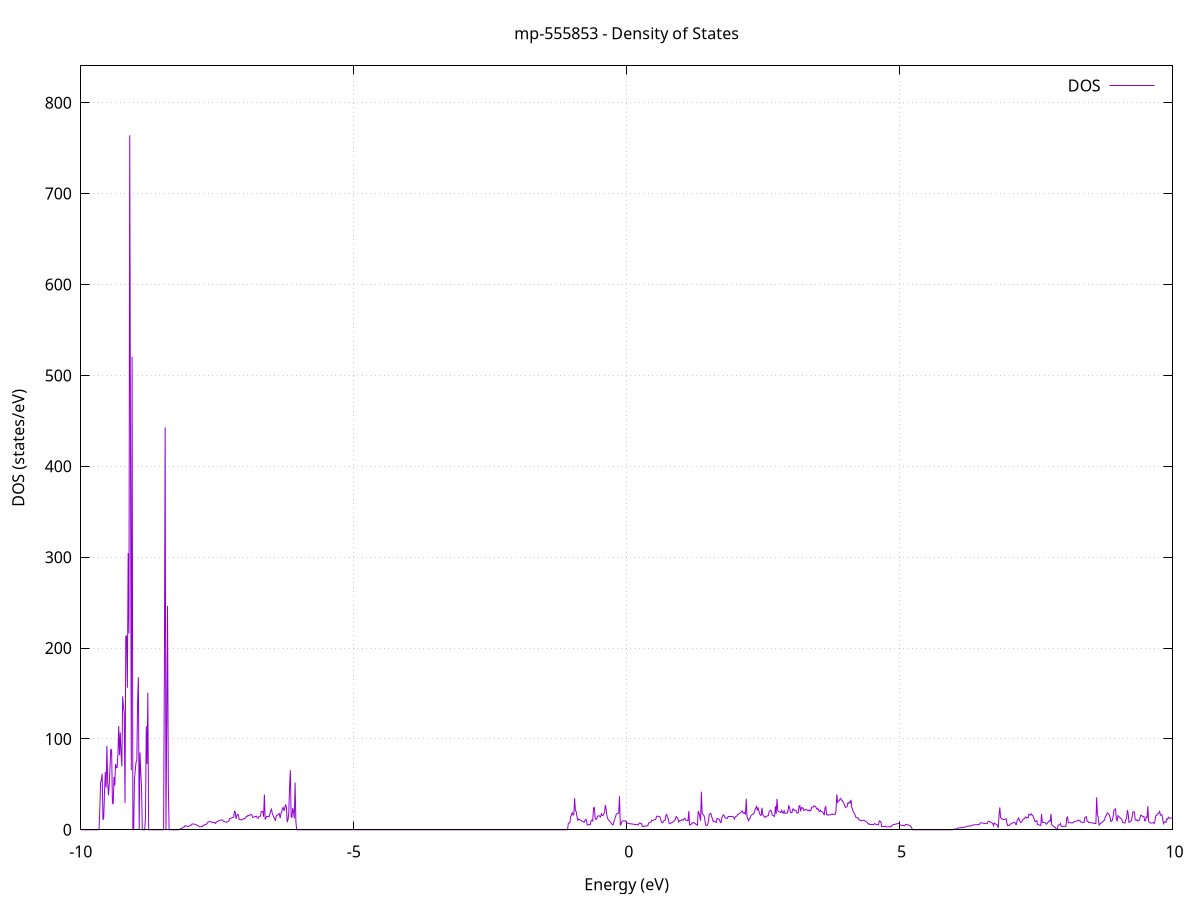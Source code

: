 set title 'mp-555853 - Density of States'
set xlabel 'Energy (eV)'
set ylabel 'DOS (states/eV)'
set grid
set xrange [-10:10]
set yrange [0:840.556]
set xzeroaxis lt -1
set terminal png size 800,600
set output 'mp-555853_dos_gnuplot.png'
plot '-' using 1:2 with lines title 'DOS'
-10.978700 0.000000
-10.964300 0.000000
-10.949800 0.000000
-10.935400 0.000000
-10.921000 0.000000
-10.906600 0.000000
-10.892100 0.000000
-10.877700 0.000000
-10.863300 0.000000
-10.848900 0.000000
-10.834400 0.000000
-10.820000 0.000000
-10.805600 0.000000
-10.791200 0.000000
-10.776700 0.000000
-10.762300 0.000000
-10.747900 0.000000
-10.733500 0.000000
-10.719000 0.000000
-10.704600 0.000000
-10.690200 0.000000
-10.675800 0.000000
-10.661300 0.000000
-10.646900 0.000000
-10.632500 0.000000
-10.618100 0.000000
-10.603600 0.000000
-10.589200 0.000000
-10.574800 0.000000
-10.560300 0.000000
-10.545900 0.000000
-10.531500 0.000000
-10.517100 0.000000
-10.502600 0.000000
-10.488200 0.000000
-10.473800 0.000000
-10.459400 0.000000
-10.444900 0.000000
-10.430500 0.000000
-10.416100 0.000000
-10.401700 0.000000
-10.387200 0.000000
-10.372800 0.000000
-10.358400 0.000000
-10.344000 0.000000
-10.329500 0.000000
-10.315100 0.000000
-10.300700 0.000000
-10.286300 0.000000
-10.271800 0.000000
-10.257400 0.000000
-10.243000 0.000000
-10.228600 0.000000
-10.214100 0.000000
-10.199700 0.000000
-10.185300 0.000000
-10.170900 0.000000
-10.156400 0.000000
-10.142000 0.000000
-10.127600 0.000000
-10.113200 0.000000
-10.098700 0.000000
-10.084300 0.000000
-10.069900 0.000000
-10.055500 0.000000
-10.041000 0.000000
-10.026600 0.000000
-10.012200 0.000000
-9.997800 0.000000
-9.983300 0.000000
-9.968900 0.000000
-9.954500 0.000000
-9.940100 0.000000
-9.925600 0.000000
-9.911200 0.000000
-9.896800 0.000000
-9.882400 0.000000
-9.867900 0.000000
-9.853500 0.000000
-9.839100 0.000000
-9.824700 0.000000
-9.810200 0.000000
-9.795800 0.000000
-9.781400 0.000000
-9.767000 0.000000
-9.752500 0.000000
-9.738100 0.000000
-9.723700 0.000000
-9.709300 0.000000
-9.694800 0.000000
-9.680400 0.000000
-9.666000 0.679900
-9.651600 22.680100
-9.637100 52.233100
-9.622700 54.796100
-9.608300 61.668100
-9.593900 10.871300
-9.579400 13.611500
-9.565000 42.511100
-9.550600 63.419000
-9.536200 46.521800
-9.521700 92.468800
-9.507300 52.627400
-9.492900 37.991100
-9.478500 49.860500
-9.464000 70.661500
-9.449600 88.995800
-9.435200 87.263500
-9.420800 29.886200
-9.406300 28.183000
-9.391900 58.078800
-9.377500 48.646800
-9.363100 72.359500
-9.348600 68.245800
-9.334200 68.579000
-9.319800 83.340000
-9.305400 114.160800
-9.290900 82.231500
-9.276500 107.097000
-9.262100 83.124000
-9.247700 69.752700
-9.233200 146.846200
-9.218800 135.764100
-9.204400 129.026800
-9.190000 29.538800
-9.175500 212.880100
-9.161100 213.222800
-9.146700 156.260000
-9.132300 304.381200
-9.117800 215.988700
-9.103400 764.142100
-9.089000 412.993600
-9.074600 65.575000
-9.060100 520.662000
-9.045700 0.000000
-9.031300 0.000000
-9.016800 55.189400
-9.002400 65.386700
-8.988000 74.224900
-8.973600 76.379900
-8.959100 141.255200
-8.944700 167.953900
-8.930300 0.000000
-8.915900 85.019900
-8.901400 63.960700
-8.887000 45.478300
-8.872600 0.000000
-8.858200 0.000000
-8.843700 0.000000
-8.829300 0.000000
-8.814900 13.575600
-8.800500 114.059200
-8.786000 72.400800
-8.771600 151.005100
-8.757200 0.000000
-8.742800 0.000000
-8.728300 0.000000
-8.713900 0.000000
-8.699500 0.000000
-8.685100 0.000000
-8.670600 0.000000
-8.656200 0.000000
-8.641800 0.000000
-8.627400 0.000000
-8.612900 0.000000
-8.598500 0.000000
-8.584100 0.000000
-8.569700 0.000000
-8.555200 0.000000
-8.540800 0.000000
-8.526400 0.000000
-8.512000 0.000000
-8.497500 0.000000
-8.483100 0.000000
-8.468700 172.619400
-8.454300 442.761200
-8.439800 0.000000
-8.425400 118.197400
-8.411000 246.298500
-8.396600 50.658700
-8.382100 0.000000
-8.367700 0.000000
-8.353300 0.000000
-8.338900 0.000000
-8.324400 0.000000
-8.310000 0.000000
-8.295600 0.000000
-8.281200 0.000000
-8.266700 0.000000
-8.252300 0.000000
-8.237900 0.000000
-8.223500 0.000000
-8.209000 0.006300
-8.194600 0.429000
-8.180200 0.851700
-8.165800 1.274400
-8.151300 1.697000
-8.136900 2.119700
-8.122500 2.542400
-8.108100 2.965100
-8.093600 4.427500
-8.079200 4.374300
-8.064800 4.111300
-8.050400 3.848300
-8.035900 3.625500
-8.021500 3.996800
-8.007100 4.368100
-7.992700 4.739400
-7.978200 5.110700
-7.963800 6.327600
-7.949400 6.307300
-7.935000 6.287100
-7.920500 6.266900
-7.906100 5.940100
-7.891700 5.583400
-7.877300 5.226800
-7.862800 4.870100
-7.848400 4.513500
-7.834000 3.362000
-7.819600 3.362300
-7.805100 3.362700
-7.790700 3.363100
-7.776300 3.363500
-7.761900 4.679600
-7.747400 5.044200
-7.733000 5.408900
-7.718600 5.773300
-7.704200 6.090300
-7.689700 6.407300
-7.675300 8.131600
-7.660900 8.629800
-7.646500 8.833300
-7.632000 8.989300
-7.617600 9.047800
-7.603200 8.266000
-7.588800 8.185500
-7.574300 8.071900
-7.559900 7.958200
-7.545500 7.844600
-7.531100 6.906800
-7.516600 8.584100
-7.502200 8.933900
-7.487800 9.414300
-7.473300 9.894800
-7.458900 10.256300
-7.444500 10.565900
-7.430100 10.815500
-7.415600 10.668900
-7.401200 10.522300
-7.386800 9.400900
-7.372400 9.108400
-7.357900 8.815900
-7.343500 8.523400
-7.329100 8.230900
-7.314700 8.485300
-7.300200 9.186100
-7.285800 9.888700
-7.271400 12.222100
-7.257000 12.497100
-7.242500 12.880500
-7.228100 13.177700
-7.213700 13.474900
-7.199300 13.869800
-7.184800 20.292100
-7.170400 19.576400
-7.156000 12.066100
-7.141600 15.401200
-7.127100 16.839000
-7.112700 16.407200
-7.098300 11.378100
-7.083900 11.231100
-7.069400 11.012200
-7.055000 10.860900
-7.040600 11.122900
-7.026200 11.763200
-7.011700 12.403500
-6.997300 12.277000
-6.982900 13.089800
-6.968500 14.621800
-6.954000 14.528800
-6.939600 15.823200
-6.925200 15.444400
-6.910800 15.706500
-6.896300 16.721000
-6.881900 16.478900
-6.867500 16.533700
-6.853100 13.694900
-6.838600 13.906900
-6.824200 14.151100
-6.809800 14.395300
-6.795400 14.639500
-6.780900 14.891900
-6.766500 12.960100
-6.752100 12.653100
-6.737700 14.554400
-6.723200 14.861000
-6.708800 14.923500
-6.694400 20.292500
-6.680000 19.983900
-6.665500 19.876300
-6.651100 14.345700
-6.636700 38.922100
-6.622300 11.287300
-6.607800 13.295200
-6.593400 14.540900
-6.579000 14.667700
-6.564600 14.627700
-6.550100 14.373600
-6.535700 17.626200
-6.521300 20.547900
-6.506900 22.465800
-6.492400 18.175500
-6.478000 15.919700
-6.463600 13.816900
-6.449200 12.103500
-6.434700 9.841100
-6.420300 15.214700
-6.405900 15.836600
-6.391500 16.458500
-6.377000 17.092700
-6.362600 17.810300
-6.348200 12.803100
-6.333800 17.477200
-6.319300 19.833600
-6.304900 23.284900
-6.290500 24.557300
-6.276100 20.808900
-6.261600 24.060700
-6.247200 27.905200
-6.232800 24.525200
-6.218400 8.295100
-6.203900 11.017100
-6.189500 18.432500
-6.175100 47.239700
-6.160700 65.504100
-6.146200 14.194600
-6.131800 13.769200
-6.117400 23.951800
-6.103000 20.373800
-6.088500 12.478200
-6.074100 51.997800
-6.059700 9.368600
-6.045300 0.000000
-6.030800 0.000000
-6.016400 0.000000
-6.002000 0.000000
-5.987600 0.000000
-5.973100 0.000000
-5.958700 0.000000
-5.944300 0.000000
-5.929900 0.000000
-5.915400 0.000000
-5.901000 0.000000
-5.886600 0.000000
-5.872100 0.000000
-5.857700 0.000000
-5.843300 0.000000
-5.828900 0.000000
-5.814400 0.000000
-5.800000 0.000000
-5.785600 0.000000
-5.771200 0.000000
-5.756700 0.000000
-5.742300 0.000000
-5.727900 0.000000
-5.713500 0.000000
-5.699000 0.000000
-5.684600 0.000000
-5.670200 0.000000
-5.655800 0.000000
-5.641300 0.000000
-5.626900 0.000000
-5.612500 0.000000
-5.598100 0.000000
-5.583600 0.000000
-5.569200 0.000000
-5.554800 0.000000
-5.540400 0.000000
-5.525900 0.000000
-5.511500 0.000000
-5.497100 0.000000
-5.482700 0.000000
-5.468200 0.000000
-5.453800 0.000000
-5.439400 0.000000
-5.425000 0.000000
-5.410500 0.000000
-5.396100 0.000000
-5.381700 0.000000
-5.367300 0.000000
-5.352800 0.000000
-5.338400 0.000000
-5.324000 0.000000
-5.309600 0.000000
-5.295100 0.000000
-5.280700 0.000000
-5.266300 0.000000
-5.251900 0.000000
-5.237400 0.000000
-5.223000 0.000000
-5.208600 0.000000
-5.194200 0.000000
-5.179700 0.000000
-5.165300 0.000000
-5.150900 0.000000
-5.136500 0.000000
-5.122000 0.000000
-5.107600 0.000000
-5.093200 0.000000
-5.078800 0.000000
-5.064300 0.000000
-5.049900 0.000000
-5.035500 0.000000
-5.021100 0.000000
-5.006600 0.000000
-4.992200 0.000000
-4.977800 0.000000
-4.963400 0.000000
-4.948900 0.000000
-4.934500 0.000000
-4.920100 0.000000
-4.905700 0.000000
-4.891200 0.000000
-4.876800 0.000000
-4.862400 0.000000
-4.848000 0.000000
-4.833500 0.000000
-4.819100 0.000000
-4.804700 0.000000
-4.790300 0.000000
-4.775800 0.000000
-4.761400 0.000000
-4.747000 0.000000
-4.732600 0.000000
-4.718100 0.000000
-4.703700 0.000000
-4.689300 0.000000
-4.674900 0.000000
-4.660400 0.000000
-4.646000 0.000000
-4.631600 0.000000
-4.617200 0.000000
-4.602700 0.000000
-4.588300 0.000000
-4.573900 0.000000
-4.559500 0.000000
-4.545000 0.000000
-4.530600 0.000000
-4.516200 0.000000
-4.501800 0.000000
-4.487300 0.000000
-4.472900 0.000000
-4.458500 0.000000
-4.444100 0.000000
-4.429600 0.000000
-4.415200 0.000000
-4.400800 0.000000
-4.386400 0.000000
-4.371900 0.000000
-4.357500 0.000000
-4.343100 0.000000
-4.328600 0.000000
-4.314200 0.000000
-4.299800 0.000000
-4.285400 0.000000
-4.270900 0.000000
-4.256500 0.000000
-4.242100 0.000000
-4.227700 0.000000
-4.213200 0.000000
-4.198800 0.000000
-4.184400 0.000000
-4.170000 0.000000
-4.155500 0.000000
-4.141100 0.000000
-4.126700 0.000000
-4.112300 0.000000
-4.097800 0.000000
-4.083400 0.000000
-4.069000 0.000000
-4.054600 0.000000
-4.040100 0.000000
-4.025700 0.000000
-4.011300 0.000000
-3.996900 0.000000
-3.982400 0.000000
-3.968000 0.000000
-3.953600 0.000000
-3.939200 0.000000
-3.924700 0.000000
-3.910300 0.000000
-3.895900 0.000000
-3.881500 0.000000
-3.867000 0.000000
-3.852600 0.000000
-3.838200 0.000000
-3.823800 0.000000
-3.809300 0.000000
-3.794900 0.000000
-3.780500 0.000000
-3.766100 0.000000
-3.751600 0.000000
-3.737200 0.000000
-3.722800 0.000000
-3.708400 0.000000
-3.693900 0.000000
-3.679500 0.000000
-3.665100 0.000000
-3.650700 0.000000
-3.636200 0.000000
-3.621800 0.000000
-3.607400 0.000000
-3.593000 0.000000
-3.578500 0.000000
-3.564100 0.000000
-3.549700 0.000000
-3.535300 0.000000
-3.520800 0.000000
-3.506400 0.000000
-3.492000 0.000000
-3.477600 0.000000
-3.463100 0.000000
-3.448700 0.000000
-3.434300 0.000000
-3.419900 0.000000
-3.405400 0.000000
-3.391000 0.000000
-3.376600 0.000000
-3.362200 0.000000
-3.347700 0.000000
-3.333300 0.000000
-3.318900 0.000000
-3.304500 0.000000
-3.290000 0.000000
-3.275600 0.000000
-3.261200 0.000000
-3.246800 0.000000
-3.232300 0.000000
-3.217900 0.000000
-3.203500 0.000000
-3.189100 0.000000
-3.174600 0.000000
-3.160200 0.000000
-3.145800 0.000000
-3.131400 0.000000
-3.116900 0.000000
-3.102500 0.000000
-3.088100 0.000000
-3.073700 0.000000
-3.059200 0.000000
-3.044800 0.000000
-3.030400 0.000000
-3.016000 0.000000
-3.001500 0.000000
-2.987100 0.000000
-2.972700 0.000000
-2.958300 0.000000
-2.943800 0.000000
-2.929400 0.000000
-2.915000 0.000000
-2.900600 0.000000
-2.886100 0.000000
-2.871700 0.000000
-2.857300 0.000000
-2.842900 0.000000
-2.828400 0.000000
-2.814000 0.000000
-2.799600 0.000000
-2.785100 0.000000
-2.770700 0.000000
-2.756300 0.000000
-2.741900 0.000000
-2.727400 0.000000
-2.713000 0.000000
-2.698600 0.000000
-2.684200 0.000000
-2.669700 0.000000
-2.655300 0.000000
-2.640900 0.000000
-2.626500 0.000000
-2.612000 0.000000
-2.597600 0.000000
-2.583200 0.000000
-2.568800 0.000000
-2.554300 0.000000
-2.539900 0.000000
-2.525500 0.000000
-2.511100 0.000000
-2.496600 0.000000
-2.482200 0.000000
-2.467800 0.000000
-2.453400 0.000000
-2.438900 0.000000
-2.424500 0.000000
-2.410100 0.000000
-2.395700 0.000000
-2.381200 0.000000
-2.366800 0.000000
-2.352400 0.000000
-2.338000 0.000000
-2.323500 0.000000
-2.309100 0.000000
-2.294700 0.000000
-2.280300 0.000000
-2.265800 0.000000
-2.251400 0.000000
-2.237000 0.000000
-2.222600 0.000000
-2.208100 0.000000
-2.193700 0.000000
-2.179300 0.000000
-2.164900 0.000000
-2.150400 0.000000
-2.136000 0.000000
-2.121600 0.000000
-2.107200 0.000000
-2.092700 0.000000
-2.078300 0.000000
-2.063900 0.000000
-2.049500 0.000000
-2.035000 0.000000
-2.020600 0.000000
-2.006200 0.000000
-1.991800 0.000000
-1.977300 0.000000
-1.962900 0.000000
-1.948500 0.000000
-1.934100 0.000000
-1.919600 0.000000
-1.905200 0.000000
-1.890800 0.000000
-1.876400 0.000000
-1.861900 0.000000
-1.847500 0.000000
-1.833100 0.000000
-1.818700 0.000000
-1.804200 0.000000
-1.789800 0.000000
-1.775400 0.000000
-1.761000 0.000000
-1.746500 0.000000
-1.732100 0.000000
-1.717700 0.000000
-1.703300 0.000000
-1.688800 0.000000
-1.674400 0.000000
-1.660000 0.000000
-1.645600 0.000000
-1.631100 0.000000
-1.616700 0.000000
-1.602300 0.000000
-1.587900 0.000000
-1.573400 0.000000
-1.559000 0.000000
-1.544600 0.000000
-1.530200 0.000000
-1.515700 0.000000
-1.501300 0.000000
-1.486900 0.000000
-1.472500 0.000000
-1.458000 0.000000
-1.443600 0.000000
-1.429200 0.000000
-1.414800 0.000000
-1.400300 0.000000
-1.385900 0.000000
-1.371500 0.000000
-1.357100 0.000000
-1.342600 0.000000
-1.328200 0.000000
-1.313800 0.000000
-1.299400 0.000000
-1.284900 0.000000
-1.270500 0.000000
-1.256100 0.000000
-1.241600 0.000000
-1.227200 0.000000
-1.212800 0.000000
-1.198400 0.000000
-1.183900 0.000000
-1.169500 0.000000
-1.155100 0.000000
-1.140700 0.000000
-1.126200 0.000000
-1.111800 0.000000
-1.097400 0.000000
-1.083000 0.000000
-1.068500 6.870500
-1.054100 7.649500
-1.039700 7.611400
-1.025300 14.599100
-1.010800 16.797900
-0.996400 18.837700
-0.982000 16.019900
-0.967600 16.708400
-0.953100 34.810400
-0.938700 20.864800
-0.924300 20.223900
-0.909900 14.534400
-0.895400 10.501700
-0.881000 11.858700
-0.866600 11.328400
-0.852200 10.798000
-0.837700 10.267700
-0.823300 9.737300
-0.808900 9.207000
-0.794500 8.691400
-0.780000 8.206800
-0.765600 10.098100
-0.751200 11.478200
-0.736800 10.663700
-0.722300 5.271500
-0.707900 5.422700
-0.693500 5.573900
-0.679100 5.725100
-0.664600 5.876300
-0.650200 10.159000
-0.635800 10.772700
-0.621400 9.687600
-0.606900 23.409700
-0.592500 25.194200
-0.578100 13.291900
-0.563700 11.401500
-0.549200 11.756000
-0.534800 14.815700
-0.520400 15.340000
-0.506000 15.397800
-0.491500 14.737000
-0.477100 14.089900
-0.462700 17.522600
-0.448300 15.668700
-0.433800 15.644300
-0.419400 17.644900
-0.405000 18.646400
-0.390600 27.115900
-0.376100 22.851000
-0.361700 15.154000
-0.347300 12.330000
-0.332900 11.007600
-0.318400 9.919400
-0.304000 8.831200
-0.289600 7.742900
-0.275200 6.654700
-0.260700 5.566400
-0.246300 5.431400
-0.231900 9.169400
-0.217500 11.916800
-0.203000 14.367300
-0.188600 17.400500
-0.174200 17.744100
-0.159800 18.087800
-0.145300 18.431400
-0.130900 36.846600
-0.116500 5.350800
-0.102100 6.170700
-0.087600 9.298900
-0.073200 9.703200
-0.058800 9.741400
-0.044400 9.779700
-0.029900 9.773800
-0.015500 9.640900
-0.001100 7.547000
0.013300 7.342000
0.027800 7.236500
0.042200 6.821500
0.056600 6.704000
0.071000 6.586400
0.085500 6.468800
0.099900 6.351200
0.114300 6.233600
0.128700 6.116100
0.143200 5.998500
0.157600 5.880900
0.172000 5.767400
0.186400 5.658900
0.200900 5.550500
0.215300 5.442100
0.229700 7.508900
0.244100 7.249900
0.258600 6.990800
0.273000 6.731700
0.287400 3.635800
0.301800 3.753100
0.316300 3.870300
0.330700 3.987500
0.345100 4.104700
0.359600 4.221900
0.374000 4.339100
0.388400 4.456300
0.402800 7.372200
0.417300 7.763300
0.431700 8.174400
0.446100 8.585500
0.460500 10.653200
0.475000 10.125900
0.489400 10.508300
0.503800 10.913100
0.518200 11.175900
0.532700 11.438600
0.547100 14.496400
0.561500 15.042700
0.575900 14.869300
0.590400 14.695900
0.604800 14.522500
0.619200 12.862300
0.633600 9.179600
0.648100 7.700900
0.662500 7.921700
0.676900 9.849300
0.691300 10.227700
0.705800 10.606000
0.720200 15.794900
0.734600 16.864500
0.749000 14.050200
0.763500 12.109100
0.777900 7.161400
0.792300 6.692000
0.806700 7.211300
0.821200 7.730600
0.835600 8.250000
0.850000 8.769300
0.864400 9.288600
0.878900 9.866200
0.893300 11.671200
0.907700 14.599500
0.922100 13.798300
0.936600 12.997100
0.951000 8.567000
0.965400 9.918300
0.979800 10.086800
0.994300 10.255200
1.008700 10.722100
1.023100 11.260000
1.037500 10.649600
1.052000 11.979100
1.066400 12.642800
1.080800 10.605800
1.095200 10.431400
1.109700 10.257000
1.124100 10.082700
1.138500 20.516300
1.152900 5.386500
1.167400 5.402000
1.181800 6.206800
1.196200 7.033600
1.210600 7.853700
1.225100 8.003000
1.239500 7.333200
1.253900 6.732700
1.268300 6.132300
1.282800 5.587500
1.297200 5.041600
1.311600 20.510400
1.326000 18.293500
1.340500 14.777900
1.354900 9.862800
1.369300 41.840900
1.383700 17.824700
1.398200 16.979800
1.412600 16.135000
1.427000 13.430300
1.441400 6.934800
1.455900 4.625400
1.470300 4.622900
1.484700 5.849000
1.499100 9.807700
1.513600 17.171000
1.528000 17.610100
1.542400 18.049200
1.556800 14.561000
1.571300 12.373600
1.585700 9.080900
1.600100 9.754300
1.614500 9.046300
1.629000 8.445200
1.643400 8.156200
1.657800 12.512100
1.672200 12.121700
1.686700 11.731300
1.701100 11.341000
1.715500 8.083400
1.729900 7.987700
1.744400 13.457400
1.758800 15.448300
1.773200 16.419000
1.787600 15.573200
1.802100 13.176200
1.816500 13.024000
1.830900 12.773700
1.845300 12.505000
1.859800 14.539700
1.874200 14.589900
1.888600 14.640100
1.903100 14.690300
1.917500 14.740500
1.931900 14.790700
1.946300 14.519900
1.960800 13.645600
1.975200 11.761600
1.989600 14.144600
2.004000 14.615400
2.018500 15.085200
2.032900 16.496700
2.047300 17.172600
2.061700 17.641900
2.076200 18.327700
2.090600 19.013500
2.105000 20.277400
2.119400 20.702200
2.133900 18.160100
2.148300 18.569300
2.162700 19.004900
2.177100 16.532100
2.191600 34.104100
2.206000 14.094400
2.220400 11.940100
2.234800 9.949600
2.249300 12.375300
2.263700 12.866700
2.278100 15.867200
2.292500 16.483400
2.307000 17.099600
2.321400 17.334300
2.335800 18.143800
2.350200 21.934700
2.364700 23.759200
2.379100 25.573100
2.393500 21.929400
2.407900 23.997200
2.422400 20.777900
2.436800 17.483900
2.451200 15.893400
2.465600 16.171200
2.480100 24.289600
2.494500 16.321900
2.508900 15.399600
2.523300 14.490000
2.537800 13.580300
2.552200 14.680700
2.566600 14.970000
2.581000 15.279400
2.595500 15.588700
2.609900 19.953000
2.624300 20.775500
2.638700 21.629200
2.653200 20.086100
2.667600 16.077700
2.682000 15.602400
2.696400 15.045000
2.710900 14.803400
2.725300 25.850700
2.739700 17.639600
2.754100 34.061700
2.768600 21.344200
2.783000 20.132900
2.797400 19.656700
2.811800 19.301800
2.826300 19.002300
2.840700 21.332900
2.855100 18.854500
2.869500 18.408000
2.884000 20.851300
2.898400 18.170200
2.912800 18.256700
2.927200 18.270400
2.941700 18.284100
2.956100 20.921300
2.970500 26.469400
2.984900 24.724500
2.999400 19.097300
3.013800 18.953500
3.028200 18.809700
3.042600 22.722600
3.057100 23.010300
3.071500 21.429500
3.085900 21.364500
3.100300 21.408100
3.114800 18.691200
3.129200 18.443600
3.143600 18.411200
3.158000 25.817700
3.172500 26.643000
3.186900 20.254400
3.201300 24.449400
3.215700 23.729300
3.230200 24.180300
3.244600 21.095500
3.259000 21.795700
3.273400 21.876700
3.287900 22.584300
3.302300 21.602500
3.316700 21.188500
3.331100 20.774600
3.345600 21.747700
3.360000 20.872300
3.374400 20.980000
3.388800 24.545600
3.403300 24.936900
3.417700 24.991400
3.432100 26.518600
3.446600 25.817300
3.461000 25.544200
3.475400 23.856600
3.489800 22.445800
3.504300 23.443400
3.518700 21.032000
3.533100 20.146400
3.547500 21.589400
3.562000 20.211000
3.576400 20.018300
3.590800 19.494400
3.605200 18.234000
3.619700 16.024000
3.634100 24.104500
3.648500 25.488000
3.662900 16.672800
3.677400 16.695800
3.691800 16.019700
3.706200 16.249800
3.720600 16.479800
3.735100 16.661300
3.749500 17.055000
3.763900 17.448700
3.778300 16.788500
3.792800 16.727800
3.807200 16.862100
3.821600 17.203700
3.836000 21.377800
3.850500 39.006800
3.864900 30.260900
3.879300 31.412900
3.893700 32.004400
3.908200 33.670000
3.922600 34.429500
3.937000 32.534300
3.951400 31.913400
3.965900 30.483400
3.980300 28.833400
3.994700 26.631800
4.009100 24.576100
4.023600 24.977800
4.038000 25.410300
4.052400 29.550300
4.066800 29.172800
4.081300 30.593200
4.095700 29.585400
4.110100 32.898000
4.124500 24.269700
4.139000 22.409100
4.153400 19.857600
4.167800 18.402000
4.182200 17.075700
4.196700 14.032500
4.211100 13.417300
4.225500 13.245300
4.239900 13.073300
4.254400 11.042600
4.268800 10.750400
4.283200 10.070700
4.297600 10.120300
4.312100 10.208500
4.326500 10.319700
4.340900 10.430800
4.355300 10.340400
4.369800 9.509000
4.384200 8.889400
4.398600 8.403000
4.413000 7.916700
4.427500 6.236600
4.441900 6.663100
4.456300 5.805400
4.470700 5.829600
4.485200 5.853800
4.499600 5.878000
4.514000 5.902200
4.528400 5.926400
4.542900 6.815700
4.557300 6.294900
4.571700 5.774200
4.586100 5.609600
4.600600 5.611200
4.615000 5.612900
4.629400 9.759100
4.643800 9.165300
4.658300 8.571500
4.672700 3.502900
4.687100 3.591400
4.701500 3.679900
4.716000 3.768400
4.730400 3.856800
4.744800 3.945300
4.759200 3.148500
4.773700 3.191400
4.788100 3.234400
4.802500 3.277400
4.816900 3.320300
4.831400 3.363300
4.845800 3.406300
4.860200 4.892100
4.874600 5.408800
4.889100 5.630700
4.903500 5.852700
4.917900 6.074600
4.932300 6.293900
4.946800 6.486200
4.961200 6.678500
4.975600 6.870800
4.990100 7.063100
5.004500 5.329400
5.018900 5.196000
5.033300 5.062600
5.047800 4.929300
5.062200 4.795900
5.076600 4.540700
5.091000 4.275100
5.105500 5.542000
5.119900 6.052200
5.134300 5.747400
5.148700 5.442700
5.163200 5.137900
5.177600 4.943700
5.192000 4.780700
5.206400 3.552800
5.220900 2.324900
5.235300 0.000000
5.249700 0.000000
5.264100 0.000000
5.278600 0.000000
5.293000 0.000000
5.307400 0.000000
5.321800 0.000000
5.336300 0.000000
5.350700 0.000000
5.365100 0.000000
5.379500 0.000000
5.394000 0.000000
5.408400 0.000000
5.422800 0.000000
5.437200 0.000000
5.451700 0.000000
5.466100 0.000000
5.480500 0.000000
5.494900 0.000000
5.509400 0.000000
5.523800 0.000000
5.538200 0.000000
5.552600 0.000000
5.567100 0.000000
5.581500 0.000000
5.595900 0.000000
5.610300 0.000000
5.624800 0.000000
5.639200 0.000000
5.653600 0.000000
5.668000 0.000000
5.682500 0.000000
5.696900 0.000000
5.711300 0.000000
5.725700 0.000000
5.740200 0.000000
5.754600 0.000000
5.769000 0.000000
5.783400 0.000000
5.797900 0.000000
5.812300 0.000000
5.826700 0.000000
5.841100 0.000000
5.855600 0.000000
5.870000 0.000000
5.884400 0.000000
5.898800 0.000000
5.913300 0.000000
5.927700 0.000000
5.942100 0.000000
5.956500 0.000000
5.971000 0.000000
5.985400 0.597500
5.999800 0.633400
6.014200 0.699800
6.028700 0.793400
6.043100 0.887100
6.057500 1.711000
6.071900 1.842900
6.086400 1.974700
6.100800 2.106600
6.115200 2.238400
6.129600 2.370300
6.144100 2.502200
6.158500 2.634000
6.172900 2.765900
6.187300 2.897700
6.201800 3.029600
6.216200 3.161500
6.230600 3.795900
6.245000 3.873400
6.259500 3.950900
6.273900 4.028400
6.288300 4.105800
6.302700 4.183300
6.317200 4.769100
6.331600 4.844800
6.346000 5.246600
6.360400 5.447500
6.374900 5.470300
6.389300 5.509700
6.403700 5.549100
6.418100 5.588600
6.432600 5.628000
6.447000 5.667400
6.461400 5.751600
6.475800 7.502600
6.490300 7.665200
6.504700 7.520800
6.519100 7.376400
6.533500 7.231900
6.548000 7.087500
6.562400 6.943100
6.576800 6.798700
6.591300 6.654300
6.605700 6.916600
6.620100 9.015800
6.634500 9.523400
6.649000 9.040100
6.663400 8.556800
6.677800 8.073600
6.692200 7.590300
6.706700 7.107100
6.721100 4.533000
6.735500 7.289100
6.749900 6.763400
6.764400 6.237700
6.778800 5.711900
6.793200 5.186200
6.807600 2.008700
6.822100 15.629000
6.836500 24.601500
6.850900 13.121600
6.865300 12.527000
6.879800 11.932400
6.894200 11.337800
6.908600 11.302300
6.923000 11.566400
6.937500 11.830400
6.951900 12.094500
6.966300 7.367300
6.980700 4.472600
6.995200 4.628900
7.009600 4.785100
7.024000 6.225600
7.038400 6.310100
7.052900 7.186600
7.067300 7.459600
7.081700 7.732600
7.096100 8.005700
7.110600 8.278700
7.125000 6.062900
7.139400 5.846200
7.153800 10.206900
7.168300 11.602200
7.182700 12.997600
7.197100 10.447900
7.211500 8.449500
7.226000 7.904300
7.240400 8.769800
7.254800 10.769600
7.269200 11.625100
7.283700 12.480700
7.298100 13.336200
7.312500 14.191800
7.326900 12.976600
7.341400 13.545100
7.355800 13.170600
7.370200 17.119200
7.384600 16.508500
7.399100 16.130000
7.413500 17.556300
7.427900 16.126100
7.442300 15.394500
7.456800 13.233100
7.471200 10.496300
7.485600 8.825900
7.500000 9.447100
7.514500 10.068300
7.528900 5.701400
7.543300 5.473900
7.557700 5.246400
7.572200 5.018900
7.586600 4.791500
7.601000 17.275500
7.615400 8.040800
7.629900 8.189600
7.644300 8.025900
7.658700 7.862100
7.673100 7.698300
7.687600 6.096400
7.702000 6.787600
7.716400 7.882100
7.730800 8.976500
7.745300 10.070900
7.759700 9.275500
7.774100 17.393700
7.788500 5.277300
7.803000 4.654300
7.817400 4.031400
7.831800 3.408400
7.846200 2.785400
7.860700 2.162500
7.875100 0.000000
7.889500 0.000000
7.903900 4.830600
7.918400 5.287700
7.932800 5.744800
7.947200 6.840800
7.961600 3.713700
7.976100 3.750800
7.990500 3.787800
8.004900 3.824900
8.019300 3.861900
8.033800 3.898900
8.048200 3.936000
8.062600 12.882600
8.077000 14.079600
8.091500 7.826200
8.105900 7.785700
8.120300 7.745100
8.134800 7.704500
8.149200 7.663900
8.163600 7.623400
8.178000 7.582800
8.192500 8.737800
8.206900 8.977800
8.221300 9.217700
8.235700 9.457700
8.250200 9.697700
8.264600 9.937700
8.279000 10.809800
8.293400 9.880700
8.307900 9.888800
8.322300 8.440600
8.336700 8.339400
8.351100 8.217900
8.365600 8.085400
8.380000 7.952900
8.394400 13.654600
8.408800 14.006300
8.423300 14.357900
8.437700 9.096000
8.452100 9.136000
8.466500 8.049900
8.481000 7.962800
8.495400 7.829600
8.509800 7.696300
8.524200 7.563000
8.538700 7.429700
8.553100 7.296400
8.567500 6.844700
8.581900 7.102000
8.596400 6.808700
8.610800 35.657500
8.625200 16.666500
8.639600 13.574700
8.654100 5.183100
8.668500 6.313100
8.682900 6.843400
8.697300 7.615200
8.711800 8.387000
8.726200 9.158800
8.740600 9.930600
8.755000 10.701100
8.769500 14.326100
8.783900 15.559400
8.798300 17.698100
8.812700 18.706000
8.827200 17.609000
8.841600 16.512000
8.856000 13.542900
8.870400 9.020200
8.884900 9.615800
8.899300 10.793500
8.913700 15.327900
8.928100 21.585300
8.942600 22.274800
8.957000 22.964400
8.971400 11.604600
8.985800 10.008500
9.000300 15.560900
9.014700 14.649200
9.029100 13.737400
9.043500 12.926900
9.058000 12.185100
9.072400 11.279000
9.086800 7.886700
9.101200 7.763000
9.115700 7.639300
9.130100 7.515500
9.144500 11.095100
9.158900 13.009400
9.173400 21.536900
9.187800 17.930000
9.202200 8.147500
9.216600 8.726700
9.231100 9.306000
9.245500 9.885300
9.259900 13.816500
9.274300 19.817800
9.288800 19.659500
9.303200 19.501300
9.317600 10.806800
9.332000 10.443400
9.346500 11.033000
9.360900 9.748900
9.375300 10.081400
9.389700 10.143100
9.404200 12.921400
9.418600 16.082300
9.433000 15.924500
9.447400 14.825100
9.461900 14.778200
9.476300 14.566100
9.490700 9.907600
9.505100 9.980600
9.519600 14.252000
9.534000 13.481500
9.548400 25.956900
9.562800 9.046600
9.577300 8.402700
9.591700 7.758800
9.606100 7.374100
9.620500 7.403600
9.635000 7.624800
9.649400 7.935400
9.663800 6.937700
9.678300 9.553100
9.692700 15.316700
9.707100 15.746400
9.721500 17.397900
9.736000 17.878700
9.750400 18.359500
9.764800 20.224600
9.779200 16.099600
9.793700 16.287500
9.808100 16.463600
9.822500 11.191500
9.836900 6.828400
9.851400 8.746900
9.865800 8.424400
9.880200 8.102000
9.894600 11.801500
9.909100 11.539700
9.923500 13.797100
9.937900 12.656300
9.952300 12.773700
9.966800 12.891200
9.981200 13.008700
9.995600 13.126100
10.010000 13.243600
10.024500 11.912800
10.038900 7.181000
10.053300 7.298800
10.067700 7.416500
10.082200 7.424200
10.096600 9.721600
10.111000 15.775400
10.125400 28.582200
10.139900 31.430000
10.154300 9.941100
10.168700 17.705100
10.183100 20.161100
10.197600 25.483100
10.212000 22.290500
10.226400 19.839500
10.240800 22.145200
10.255300 17.029100
10.269700 15.957500
10.284100 15.300400
10.298500 14.643400
10.313000 13.985300
10.327400 10.488600
10.341800 11.131700
10.356200 12.703600
10.370700 18.793300
10.385100 20.018700
10.399500 27.670700
10.413900 26.180500
10.428400 15.635200
10.442800 16.095800
10.457200 15.402000
10.471600 14.708200
10.486100 14.014400
10.500500 13.320600
10.514900 10.838100
10.529300 11.008200
10.543800 11.178400
10.558200 13.984000
10.572600 11.002000
10.587000 9.628300
10.601500 9.480400
10.615900 9.613300
10.630300 10.765600
10.644700 15.730700
10.659200 15.724300
10.673600 21.840400
10.688000 22.043000
10.702400 19.973000
10.716900 20.586800
10.731300 21.867900
10.745700 17.857500
10.760100 23.441600
10.774600 22.218000
10.789000 20.644800
10.803400 15.138500
10.817800 20.024400
10.832300 13.948500
10.846700 14.269800
10.861100 17.116100
10.875500 16.961700
10.890000 16.807300
10.904400 21.201700
10.918800 22.609300
10.933200 50.917300
10.947700 12.194100
10.962100 12.651300
10.976500 13.108500
10.990900 14.752600
11.005400 14.697800
11.019800 17.345200
11.034200 32.068500
11.048600 21.130000
11.063100 13.311100
11.077500 12.552100
11.091900 13.714900
11.106300 18.559600
11.120800 18.169100
11.135200 20.973700
11.149600 13.943000
11.164000 13.882300
11.178500 16.989500
11.192900 18.496500
11.207300 20.003400
11.221700 21.510300
11.236200 52.638700
11.250600 19.538400
11.265000 10.703600
11.279500 7.374400
11.293900 15.632400
11.308300 19.335500
11.322700 23.038600
11.337200 14.755500
11.351600 13.386700
11.366000 12.731500
11.380400 15.796200
11.394900 25.264200
11.409300 18.175000
11.423700 17.956300
11.438100 37.335200
11.452600 23.995500
11.467000 23.774200
11.481400 34.632500
11.495800 18.616900
11.510300 18.716800
11.524700 10.949400
11.539100 9.379200
11.553500 11.828100
11.568000 16.965300
11.582400 28.905000
11.596800 25.318000
11.611200 17.857300
11.625700 22.545800
11.640100 27.234200
11.654500 22.774100
11.668900 16.265500
11.683400 10.311600
11.697800 6.519100
11.712200 10.797800
11.726600 13.785300
11.741100 10.849300
11.755500 10.994200
11.769900 13.041500
11.784300 17.026700
11.798800 18.362300
11.813200 19.697900
11.827600 40.335400
11.842000 26.973800
11.856500 19.985300
11.870900 18.820600
11.885300 17.184700
11.899700 17.825600
11.914200 8.761000
11.928600 3.529600
11.943000 3.390600
11.957400 20.523000
11.971900 21.043200
11.986300 18.619300
12.000700 16.267300
12.015100 14.663500
12.029600 14.375600
12.044000 17.637300
12.058400 18.909000
12.072800 20.180600
12.087300 26.601800
12.101700 24.188300
12.116100 19.534200
12.130500 24.990700
12.145000 23.130400
12.159400 21.416400
12.173800 19.028400
12.188200 18.699200
12.202700 15.387500
12.217100 13.652100
12.231500 16.312200
12.245900 22.054300
12.260400 19.043600
12.274800 15.532600
12.289200 15.170800
12.303600 14.888200
12.318100 21.256800
12.332500 27.040900
12.346900 78.075200
12.361300 9.627700
12.375800 9.273200
12.390200 11.924400
12.404600 14.906600
12.419000 14.933100
12.433500 16.462500
12.447900 15.875000
12.462300 15.287500
12.476700 20.537000
12.491200 14.292800
12.505600 11.038000
12.520000 15.481100
12.534400 15.089500
12.548900 16.624000
12.563300 15.715900
12.577700 21.702200
12.592100 23.940400
12.606600 25.973200
12.621000 15.903300
12.635400 14.620800
12.649800 13.316900
12.664300 12.013100
12.678700 10.709200
12.693100 13.956700
12.707500 14.980700
12.722000 16.004700
12.736400 17.817200
12.750800 17.317200
12.765200 16.817200
12.779700 14.379400
12.794100 13.450200
12.808500 10.425000
12.823000 10.726300
12.837400 10.361500
12.851800 9.996800
12.866200 16.285400
12.880700 17.048200
12.895100 14.288500
12.909500 16.597500
12.923900 17.224400
12.938400 18.536400
12.952800 17.896500
12.967200 17.120100
12.981600 18.846800
12.996100 20.100200
13.010500 19.750400
13.024900 19.400700
13.039300 18.901600
13.053800 19.055200
13.068200 18.513600
13.082600 18.063600
13.097000 16.664100
13.111500 16.236200
13.125900 14.382300
13.140300 12.452900
13.154700 11.518500
13.169200 12.300600
13.183600 11.842900
13.198000 11.385200
13.212400 12.355100
13.226900 11.859800
13.241300 11.610800
13.255700 11.361800
13.270100 11.112800
13.284600 10.396600
13.299000 10.176400
13.313400 10.081000
13.327800 8.852500
13.342300 8.691200
13.356700 8.530000
13.371100 24.304200
13.385500 19.795100
13.400000 20.051900
13.414400 17.859800
13.428800 15.082000
13.443200 13.871800
13.457700 14.003800
13.472100 14.121100
13.486500 13.803700
13.500900 13.937400
13.515400 13.877900
13.529800 15.529100
13.544200 13.645600
13.558600 11.404200
13.573100 11.128300
13.587500 11.053600
13.601900 10.742100
13.616300 10.211200
13.630800 9.983900
13.645200 9.756600
13.659600 8.993400
13.674000 8.494200
13.688500 7.395800
13.702900 6.266500
13.717300 4.649300
13.731700 4.218800
13.746200 3.788300
13.760600 7.968200
13.775000 9.006500
13.789400 12.253900
13.803900 19.450300
13.818300 18.767000
13.832700 18.083700
13.847100 11.295100
13.861600 8.686300
13.876000 6.779500
13.890400 4.872700
13.904800 2.965900
13.919300 8.555700
13.933700 10.317600
13.948100 12.079500
13.962500 11.149400
13.977000 11.257700
13.991400 9.989500
14.005800 7.878200
14.020200 6.863000
14.034700 6.402100
14.049100 4.359100
14.063500 6.887600
14.077900 12.567500
14.092400 12.654600
14.106800 12.741800
14.121200 21.876200
14.135600 16.975600
14.150100 15.072900
14.164500 12.413700
14.178900 12.206200
14.193300 11.998700
14.207800 13.295300
14.222200 11.964400
14.236600 12.833100
14.251000 12.590600
14.265500 12.348100
14.279900 12.229400
14.294300 12.414800
14.308700 12.664200
14.323200 12.990400
14.337600 13.316500
14.352000 12.884700
14.366500 12.837600
14.380900 12.730300
14.395300 12.489000
14.409700 12.247700
14.424200 18.552500
14.438600 18.204100
14.453000 22.016000
14.467400 9.238800
14.481900 8.792500
14.496300 8.346300
14.510700 8.364700
14.525100 142.720000
14.539600 8.851200
14.554000 9.690600
14.568400 15.190700
14.582800 18.338300
14.597300 19.787200
14.611700 22.748100
14.626100 19.323600
14.640500 18.039400
14.655000 16.601100
14.669400 16.142600
14.683800 10.282100
14.698200 7.970400
14.712700 7.821100
14.727100 10.352200
14.741500 11.215000
14.755900 12.077800
14.770400 12.940500
14.784800 15.435200
14.799200 16.460600
14.813600 18.501000
14.828100 17.735100
14.842500 15.781500
14.856900 15.320800
14.871300 15.278700
14.885800 15.236700
14.900200 15.194700
14.914600 14.275400
14.929000 13.299000
14.943500 14.082200
14.957900 15.117300
14.972300 16.152400
14.986700 17.318400
15.001200 17.264300
15.015600 16.730900
15.030000 16.546300
15.044400 16.361700
15.058900 16.177000
15.073300 15.992400
15.087700 13.430300
15.102100 13.361100
15.116600 12.235100
15.131000 15.507600
15.145400 16.547200
15.159800 17.591800
15.174300 17.523800
15.188700 16.426100
15.203100 13.976100
15.217500 13.718800
15.232000 13.248000
15.246400 18.416700
15.260800 18.162500
15.275200 17.908400
15.289700 18.800200
15.304100 18.243400
15.318500 18.325100
15.332900 17.809200
15.347400 15.415000
15.361800 15.792100
15.376200 16.888600
15.390600 17.873700
15.405100 15.424900
15.419500 17.429600
15.433900 16.861900
15.448300 16.294200
15.462800 18.630400
15.477200 18.309600
15.491600 17.566800
15.506000 15.567200
15.520500 20.714400
15.534900 20.420800
15.549300 20.172800
15.563700 16.456200
15.578200 17.054500
15.592600 17.652800
15.607000 14.755800
15.621400 15.951200
15.635900 16.689900
15.650300 20.315700
15.664700 20.868400
15.679100 17.261000
15.693600 17.164900
15.708000 13.461500
15.722400 13.283100
15.736800 13.082700
15.751300 12.515800
15.765700 13.806200
15.780100 13.540200
15.794500 13.274200
15.809000 12.983200
15.823400 12.683400
15.837800 12.100400
15.852200 12.015200
15.866700 11.930000
15.881100 9.994800
15.895500 9.991800
15.910000 9.988900
15.924400 8.948100
15.938800 10.976300
15.953200 11.005700
15.967700 10.467400
15.982100 10.209700
15.996500 9.945800
16.010900 7.199600
16.025400 7.095100
16.039800 6.990600
16.054200 6.886200
16.068600 6.781700
16.083100 6.677200
16.097500 7.541200
16.111900 7.363100
16.126300 7.185000
16.140800 7.006900
16.155200 6.551000
16.169600 6.479300
16.184000 8.976100
16.198500 8.732700
16.212900 8.489300
16.227300 6.841900
16.241700 3.615400
16.256200 3.617500
16.270600 3.619600
16.285000 3.621600
16.299400 3.623700
16.313900 6.833100
16.328300 6.638000
16.342700 6.443000
16.357100 2.530800
16.371600 2.532600
16.386000 2.534500
16.400400 2.536400
16.414800 3.967700
16.429300 3.869000
16.443700 3.770400
16.458100 3.671700
16.472500 3.573100
16.487000 4.987900
16.501400 2.803100
16.515800 2.659700
16.530200 2.516200
16.544700 2.372800
16.559100 2.229400
16.573500 0.000000
16.587900 0.000000
16.602400 0.000000
16.616800 0.000000
16.631200 0.000000
16.645600 0.000000
16.660100 0.000000
16.674500 0.000000
16.688900 0.000000
16.703300 0.000000
16.717800 0.000000
16.732200 0.000000
16.746600 0.000000
16.761000 0.000000
16.775500 0.000000
16.789900 0.000000
16.804300 0.000000
16.818700 0.000000
16.833200 0.000000
16.847600 0.000000
16.862000 0.000000
16.876400 0.000000
16.890900 0.000000
16.905300 0.000000
16.919700 0.000000
16.934100 0.000000
16.948600 0.000000
16.963000 0.000000
16.977400 0.000000
16.991800 0.000000
17.006300 0.000000
17.020700 0.000000
17.035100 0.000000
17.049500 0.000000
17.064000 0.000000
17.078400 0.000000
17.092800 0.000000
17.107200 0.000000
17.121700 0.000000
17.136100 0.000000
17.150500 0.000000
17.164900 0.000000
17.179400 0.000000
17.193800 0.000000
17.208200 0.000000
17.222600 0.000000
17.237100 0.000000
17.251500 0.000000
17.265900 0.000000
17.280300 0.000000
17.294800 0.000000
17.309200 0.000000
17.323600 0.000000
17.338000 0.000000
17.352500 0.000000
17.366900 0.000000
17.381300 0.000000
17.395700 0.000000
17.410200 0.000000
17.424600 0.000000
17.439000 0.000000
17.453400 0.000000
17.467900 0.000000
17.482300 0.000000
17.496700 0.000000
17.511200 0.000000
17.525600 0.000000
17.540000 0.000000
17.554400 0.000000
17.568900 0.000000
17.583300 0.000000
17.597700 0.000000
17.612100 0.000000
17.626600 0.000000
17.641000 0.000000
17.655400 0.000000
17.669800 0.000000
17.684300 0.000000
17.698700 0.000000
17.713100 0.000000
17.727500 0.000000
17.742000 0.000000
17.756400 0.000000
17.770800 0.000000
17.785200 0.000000
17.799700 0.000000
17.814100 0.000000
17.828500 0.000000
17.842900 0.000000
17.857400 0.000000
17.871800 0.000000
e
